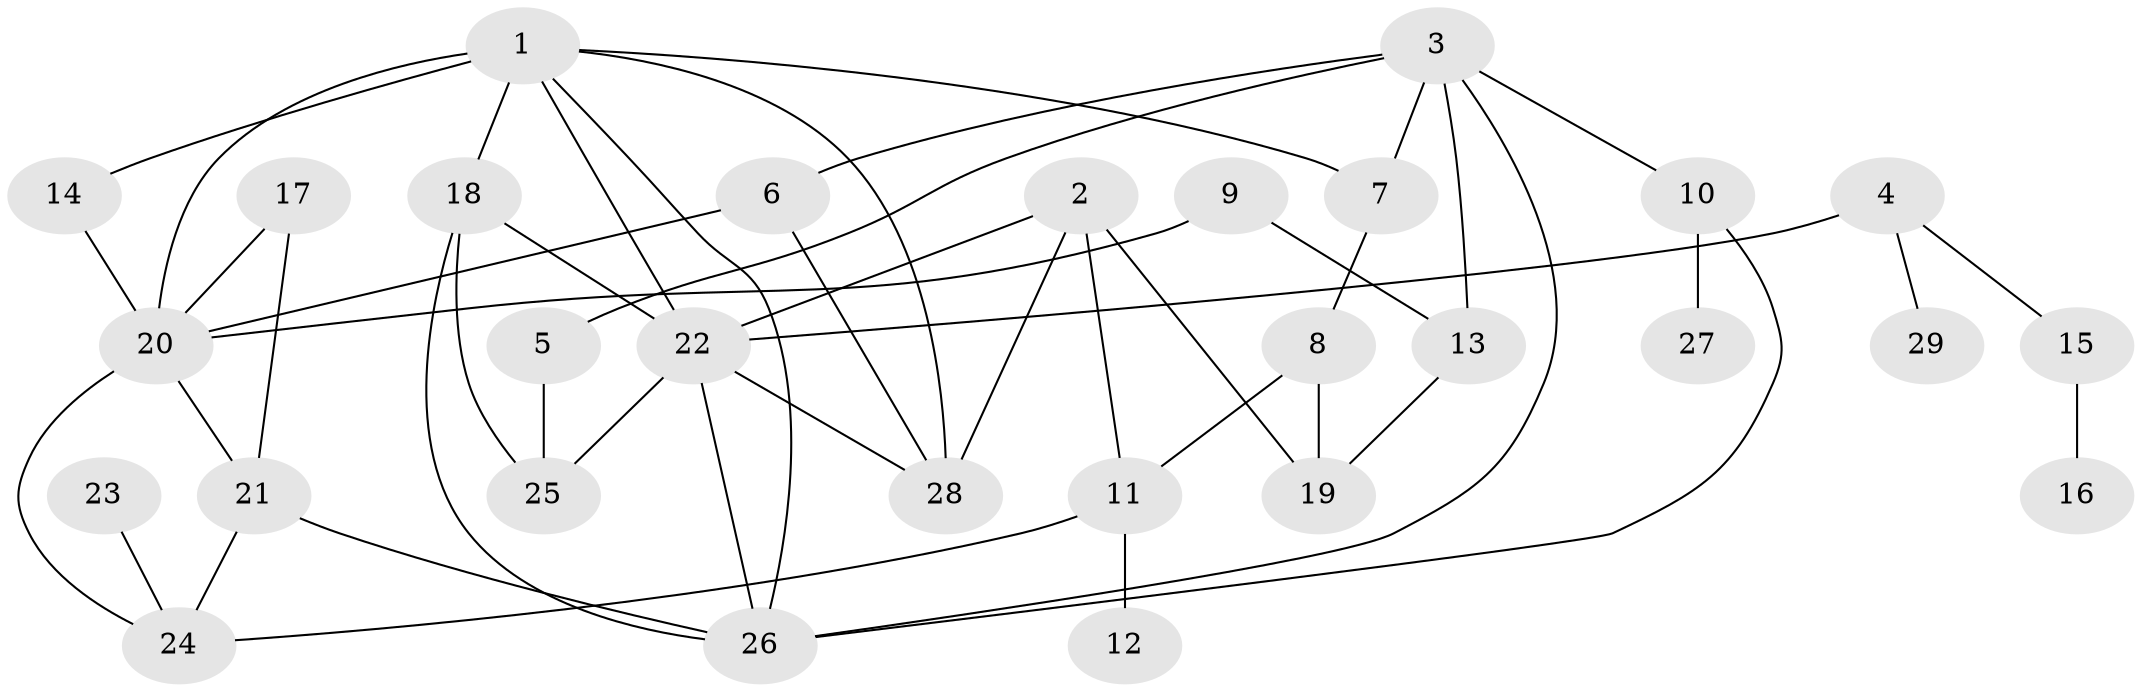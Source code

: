 // original degree distribution, {5: 0.03508771929824561, 4: 0.19298245614035087, 9: 0.017543859649122806, 3: 0.22807017543859648, 6: 0.07017543859649122, 2: 0.21052631578947367, 1: 0.24561403508771928}
// Generated by graph-tools (version 1.1) at 2025/36/03/04/25 23:36:03]
// undirected, 29 vertices, 48 edges
graph export_dot {
  node [color=gray90,style=filled];
  1;
  2;
  3;
  4;
  5;
  6;
  7;
  8;
  9;
  10;
  11;
  12;
  13;
  14;
  15;
  16;
  17;
  18;
  19;
  20;
  21;
  22;
  23;
  24;
  25;
  26;
  27;
  28;
  29;
  1 -- 7 [weight=1.0];
  1 -- 14 [weight=1.0];
  1 -- 18 [weight=1.0];
  1 -- 20 [weight=2.0];
  1 -- 22 [weight=1.0];
  1 -- 26 [weight=1.0];
  1 -- 28 [weight=1.0];
  2 -- 11 [weight=1.0];
  2 -- 19 [weight=1.0];
  2 -- 22 [weight=1.0];
  2 -- 28 [weight=1.0];
  3 -- 5 [weight=1.0];
  3 -- 6 [weight=1.0];
  3 -- 7 [weight=1.0];
  3 -- 10 [weight=1.0];
  3 -- 13 [weight=1.0];
  3 -- 26 [weight=1.0];
  4 -- 15 [weight=1.0];
  4 -- 22 [weight=2.0];
  4 -- 29 [weight=1.0];
  5 -- 25 [weight=3.0];
  6 -- 20 [weight=1.0];
  6 -- 28 [weight=1.0];
  7 -- 8 [weight=1.0];
  8 -- 11 [weight=1.0];
  8 -- 19 [weight=1.0];
  9 -- 13 [weight=1.0];
  9 -- 20 [weight=1.0];
  10 -- 26 [weight=1.0];
  10 -- 27 [weight=1.0];
  11 -- 12 [weight=1.0];
  11 -- 24 [weight=1.0];
  13 -- 19 [weight=1.0];
  14 -- 20 [weight=1.0];
  15 -- 16 [weight=1.0];
  17 -- 20 [weight=1.0];
  17 -- 21 [weight=1.0];
  18 -- 22 [weight=2.0];
  18 -- 25 [weight=1.0];
  18 -- 26 [weight=1.0];
  20 -- 21 [weight=1.0];
  20 -- 24 [weight=1.0];
  21 -- 24 [weight=1.0];
  21 -- 26 [weight=1.0];
  22 -- 25 [weight=1.0];
  22 -- 26 [weight=1.0];
  22 -- 28 [weight=1.0];
  23 -- 24 [weight=1.0];
}
